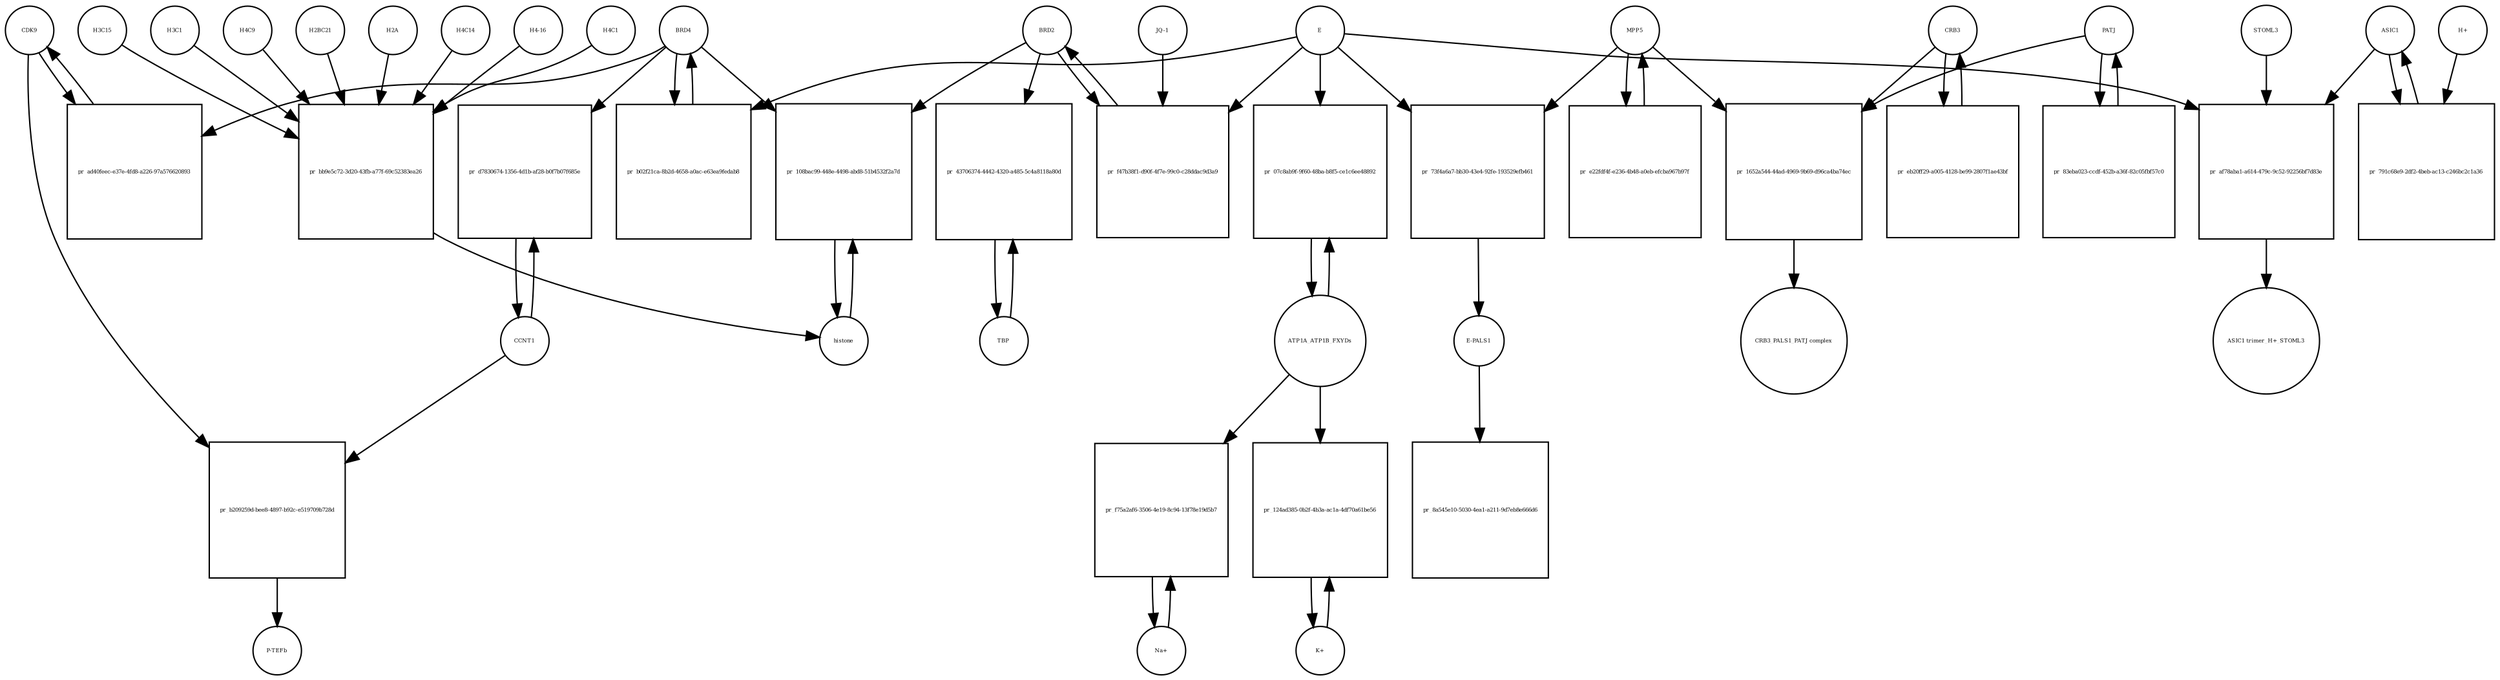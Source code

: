 strict digraph  {
CDK9 [annotation="", bipartite=0, cls=macromolecule, fontsize=4, label=CDK9, shape=circle];
"pr_ad40feec-e37e-4fd8-a226-97a576620893" [annotation="", bipartite=1, cls=process, fontsize=4, label="pr_ad40feec-e37e-4fd8-a226-97a576620893", shape=square];
BRD4 [annotation="", bipartite=0, cls=macromolecule, fontsize=4, label=BRD4, shape=circle];
CCNT1 [annotation="", bipartite=0, cls=macromolecule, fontsize=4, label=CCNT1, shape=circle];
"pr_d7830674-1356-4d1b-af28-b0f7b07f685e" [annotation="", bipartite=1, cls=process, fontsize=4, label="pr_d7830674-1356-4d1b-af28-b0f7b07f685e", shape=square];
histone [annotation="", bipartite=0, cls=complex, fontsize=4, label=histone, shape=circle];
"pr_108bac99-448e-4498-abd8-51b4532f2a7d" [annotation="", bipartite=1, cls=process, fontsize=4, label="pr_108bac99-448e-4498-abd8-51b4532f2a7d", shape=square];
BRD2 [annotation="", bipartite=0, cls=macromolecule, fontsize=4, label=BRD2, shape=circle];
"pr_b02f21ca-8b2d-4658-a0ac-e63ea9fedab8" [annotation="", bipartite=1, cls=process, fontsize=4, label="pr_b02f21ca-8b2d-4658-a0ac-e63ea9fedab8", shape=square];
E [annotation=urn_miriam_ncbiprotein_BCD58755, bipartite=0, cls=macromolecule, fontsize=4, label=E, shape=circle];
H4C14 [annotation="", bipartite=0, cls=macromolecule, fontsize=4, label=H4C14, shape=circle];
"pr_bb9e5c72-3d20-43fb-a77f-69c52383ea26" [annotation="", bipartite=1, cls=process, fontsize=4, label="pr_bb9e5c72-3d20-43fb-a77f-69c52383ea26", shape=square];
"H4-16" [annotation="", bipartite=0, cls=macromolecule, fontsize=4, label="H4-16", shape=circle];
H4C1 [annotation="", bipartite=0, cls=macromolecule, fontsize=4, label=H4C1, shape=circle];
H3C15 [annotation="", bipartite=0, cls=macromolecule, fontsize=4, label=H3C15, shape=circle];
H3C1 [annotation="", bipartite=0, cls=macromolecule, fontsize=4, label=H3C1, shape=circle];
H4C9 [annotation="", bipartite=0, cls=macromolecule, fontsize=4, label=H4C9, shape=circle];
H2BC21 [annotation="", bipartite=0, cls=macromolecule, fontsize=4, label=H2BC21, shape=circle];
H2A [annotation=urn_miriam_interpro_IPR002119, bipartite=0, cls=macromolecule, fontsize=4, label=H2A, shape=circle];
"pr_f47b38f1-d90f-4f7e-99c0-c28ddac9d3a9" [annotation="", bipartite=1, cls=process, fontsize=4, label="pr_f47b38f1-d90f-4f7e-99c0-c28ddac9d3a9", shape=square];
"JQ-1" [annotation="urn_miriam_pubchem.compound_46907787", bipartite=0, cls="simple chemical", fontsize=4, label="JQ-1", shape=circle];
TBP [annotation="", bipartite=0, cls=macromolecule, fontsize=4, label=TBP, shape=circle];
"pr_43706374-4442-4320-a485-5c4a8118a80d" [annotation="", bipartite=1, cls=process, fontsize=4, label="pr_43706374-4442-4320-a485-5c4a8118a80d", shape=square];
"pr_73f4a6a7-bb30-43e4-92fe-193529efb461" [annotation="", bipartite=1, cls=process, fontsize=4, label="pr_73f4a6a7-bb30-43e4-92fe-193529efb461", shape=square];
MPP5 [annotation="", bipartite=0, cls=macromolecule, fontsize=4, label=MPP5, shape=circle];
"E-PALS1" [annotation="", bipartite=0, cls=complex, fontsize=4, label="E-PALS1", shape=circle];
"pr_8a545e10-5030-4ea1-a211-9d7eb8e666d6" [annotation="", bipartite=1, cls=process, fontsize=4, label="pr_8a545e10-5030-4ea1-a211-9d7eb8e666d6", shape=square];
"pr_e22fdf4f-e236-4b48-a0eb-efcba967b97f" [annotation="", bipartite=1, cls=process, fontsize=4, label="pr_e22fdf4f-e236-4b48-a0eb-efcba967b97f", shape=square];
CRB3 [annotation="", bipartite=0, cls=macromolecule, fontsize=4, label=CRB3, shape=circle];
"pr_eb20ff29-a005-4128-be99-2807f1ae43bf" [annotation="", bipartite=1, cls=process, fontsize=4, label="pr_eb20ff29-a005-4128-be99-2807f1ae43bf", shape=square];
PATJ [annotation="", bipartite=0, cls=macromolecule, fontsize=4, label=PATJ, shape=circle];
"pr_83eba023-ccdf-452b-a36f-82c05fbf57c0" [annotation="", bipartite=1, cls=process, fontsize=4, label="pr_83eba023-ccdf-452b-a36f-82c05fbf57c0", shape=square];
ATP1A_ATP1B_FXYDs [annotation="", bipartite=0, cls=complex, fontsize=4, label=ATP1A_ATP1B_FXYDs, shape=circle];
"pr_07c8ab9f-9f60-48ba-b8f5-ce1c6ee48892" [annotation="", bipartite=1, cls=process, fontsize=4, label="pr_07c8ab9f-9f60-48ba-b8f5-ce1c6ee48892", shape=square];
ASIC1 [annotation="", bipartite=0, cls="macromolecule multimer", fontsize=4, label=ASIC1, shape=circle];
"pr_791c68e9-2df2-4beb-ac13-c246bc2c1a36" [annotation="", bipartite=1, cls=process, fontsize=4, label="pr_791c68e9-2df2-4beb-ac13-c246bc2c1a36", shape=square];
"H+" [annotation="", bipartite=0, cls="simple chemical", fontsize=4, label="H+", shape=circle];
"pr_af78aba1-a614-479c-9c52-92256bf7d83e" [annotation="", bipartite=1, cls=process, fontsize=4, label="pr_af78aba1-a614-479c-9c52-92256bf7d83e", shape=square];
STOML3 [annotation="", bipartite=0, cls=macromolecule, fontsize=4, label=STOML3, shape=circle];
"ASIC1 trimer_H+_STOML3" [annotation="", bipartite=0, cls=complex, fontsize=4, label="ASIC1 trimer_H+_STOML3", shape=circle];
"K+" [annotation="", bipartite=0, cls="simple chemical", fontsize=4, label="K+", shape=circle];
"pr_124ad385-0b2f-4b3a-ac1a-4df70a61be56" [annotation="", bipartite=1, cls=process, fontsize=4, label="pr_124ad385-0b2f-4b3a-ac1a-4df70a61be56", shape=square];
"Na+" [annotation="", bipartite=0, cls="simple chemical", fontsize=4, label="Na+", shape=circle];
"pr_f75a2af6-3506-4e19-8c94-13f78e19d5b7" [annotation="", bipartite=1, cls=process, fontsize=4, label="pr_f75a2af6-3506-4e19-8c94-13f78e19d5b7", shape=square];
"pr_b209259d-bee8-4897-b92c-e519709b728d" [annotation="", bipartite=1, cls=process, fontsize=4, label="pr_b209259d-bee8-4897-b92c-e519709b728d", shape=square];
"P-TEFb" [annotation="", bipartite=0, cls=complex, fontsize=4, label="P-TEFb", shape=circle];
"pr_1652a544-44ad-4969-9b69-d96ca4ba74ec" [annotation="", bipartite=1, cls=process, fontsize=4, label="pr_1652a544-44ad-4969-9b69-d96ca4ba74ec", shape=square];
"CRB3_PALS1_PATJ complex" [annotation="", bipartite=0, cls=complex, fontsize=4, label="CRB3_PALS1_PATJ complex", shape=circle];
CDK9 -> "pr_ad40feec-e37e-4fd8-a226-97a576620893"  [annotation="", interaction_type=consumption];
CDK9 -> "pr_b209259d-bee8-4897-b92c-e519709b728d"  [annotation="", interaction_type=consumption];
"pr_ad40feec-e37e-4fd8-a226-97a576620893" -> CDK9  [annotation="", interaction_type=production];
BRD4 -> "pr_ad40feec-e37e-4fd8-a226-97a576620893"  [annotation="urn_miriam_doi_10.18632%2Foncotarget.18583|urn_miriam_doi_10.1016%2Fj.molcel.2005.06.027", interaction_type=catalysis];
BRD4 -> "pr_d7830674-1356-4d1b-af28-b0f7b07f685e"  [annotation="urn_miriam_doi_10.1016%2Fj.molcel.2005.06.027", interaction_type=catalysis];
BRD4 -> "pr_108bac99-448e-4498-abd8-51b4532f2a7d"  [annotation="urn_miriam_doi_10.1038%2Fnsmb.3228.|urn_miriam_doi_10.1016%2Fj.molcel.2008.01.018", interaction_type=catalysis];
BRD4 -> "pr_b02f21ca-8b2d-4658-a0ac-e63ea9fedab8"  [annotation="", interaction_type=consumption];
CCNT1 -> "pr_d7830674-1356-4d1b-af28-b0f7b07f685e"  [annotation="", interaction_type=consumption];
CCNT1 -> "pr_b209259d-bee8-4897-b92c-e519709b728d"  [annotation="", interaction_type=consumption];
"pr_d7830674-1356-4d1b-af28-b0f7b07f685e" -> CCNT1  [annotation="", interaction_type=production];
histone -> "pr_108bac99-448e-4498-abd8-51b4532f2a7d"  [annotation="", interaction_type=consumption];
"pr_108bac99-448e-4498-abd8-51b4532f2a7d" -> histone  [annotation="", interaction_type=production];
BRD2 -> "pr_108bac99-448e-4498-abd8-51b4532f2a7d"  [annotation="urn_miriam_doi_10.1038%2Fnsmb.3228.|urn_miriam_doi_10.1016%2Fj.molcel.2008.01.018", interaction_type=catalysis];
BRD2 -> "pr_f47b38f1-d90f-4f7e-99c0-c28ddac9d3a9"  [annotation="", interaction_type=consumption];
BRD2 -> "pr_43706374-4442-4320-a485-5c4a8118a80d"  [annotation="urn_miriam_doi_10.1007%2Fs11010-006-9223-6", interaction_type=catalysis];
"pr_b02f21ca-8b2d-4658-a0ac-e63ea9fedab8" -> BRD4  [annotation="", interaction_type=production];
E -> "pr_b02f21ca-8b2d-4658-a0ac-e63ea9fedab8"  [annotation="urn_miriam_doi_10.1038%2Fs41586-020-2286-9", interaction_type=inhibition];
E -> "pr_f47b38f1-d90f-4f7e-99c0-c28ddac9d3a9"  [annotation="urn_miriam_doi_10.1038%2Fs41586-020-2286-9|urn_miriam_doi_10.1080%2F15592294.2018.1469891", interaction_type=inhibition];
E -> "pr_73f4a6a7-bb30-43e4-92fe-193529efb461"  [annotation="", interaction_type=consumption];
E -> "pr_07c8ab9f-9f60-48ba-b8f5-ce1c6ee48892"  [annotation=urn_miriam_pubmed_21524776, interaction_type=inhibition];
E -> "pr_af78aba1-a614-479c-9c52-92256bf7d83e"  [annotation=urn_miriam_pubmed_21524776, interaction_type=inhibition];
H4C14 -> "pr_bb9e5c72-3d20-43fb-a77f-69c52383ea26"  [annotation="", interaction_type=consumption];
"pr_bb9e5c72-3d20-43fb-a77f-69c52383ea26" -> histone  [annotation="", interaction_type=production];
"H4-16" -> "pr_bb9e5c72-3d20-43fb-a77f-69c52383ea26"  [annotation="", interaction_type=consumption];
H4C1 -> "pr_bb9e5c72-3d20-43fb-a77f-69c52383ea26"  [annotation="", interaction_type=consumption];
H3C15 -> "pr_bb9e5c72-3d20-43fb-a77f-69c52383ea26"  [annotation="", interaction_type=consumption];
H3C1 -> "pr_bb9e5c72-3d20-43fb-a77f-69c52383ea26"  [annotation="", interaction_type=consumption];
H4C9 -> "pr_bb9e5c72-3d20-43fb-a77f-69c52383ea26"  [annotation="", interaction_type=consumption];
H2BC21 -> "pr_bb9e5c72-3d20-43fb-a77f-69c52383ea26"  [annotation="", interaction_type=consumption];
H2A -> "pr_bb9e5c72-3d20-43fb-a77f-69c52383ea26"  [annotation="", interaction_type=consumption];
"pr_f47b38f1-d90f-4f7e-99c0-c28ddac9d3a9" -> BRD2  [annotation="", interaction_type=production];
"JQ-1" -> "pr_f47b38f1-d90f-4f7e-99c0-c28ddac9d3a9"  [annotation="urn_miriam_doi_10.1038%2Fs41586-020-2286-9|urn_miriam_doi_10.1080%2F15592294.2018.1469891", interaction_type=inhibition];
TBP -> "pr_43706374-4442-4320-a485-5c4a8118a80d"  [annotation="", interaction_type=consumption];
"pr_43706374-4442-4320-a485-5c4a8118a80d" -> TBP  [annotation="", interaction_type=production];
"pr_73f4a6a7-bb30-43e4-92fe-193529efb461" -> "E-PALS1"  [annotation="", interaction_type=production];
MPP5 -> "pr_73f4a6a7-bb30-43e4-92fe-193529efb461"  [annotation="", interaction_type=consumption];
MPP5 -> "pr_e22fdf4f-e236-4b48-a0eb-efcba967b97f"  [annotation="", interaction_type=consumption];
MPP5 -> "pr_1652a544-44ad-4969-9b69-d96ca4ba74ec"  [annotation="", interaction_type=consumption];
"E-PALS1" -> "pr_8a545e10-5030-4ea1-a211-9d7eb8e666d6"  [annotation="", interaction_type=consumption];
"pr_e22fdf4f-e236-4b48-a0eb-efcba967b97f" -> MPP5  [annotation="", interaction_type=production];
CRB3 -> "pr_eb20ff29-a005-4128-be99-2807f1ae43bf"  [annotation="", interaction_type=consumption];
CRB3 -> "pr_1652a544-44ad-4969-9b69-d96ca4ba74ec"  [annotation="", interaction_type=consumption];
"pr_eb20ff29-a005-4128-be99-2807f1ae43bf" -> CRB3  [annotation="", interaction_type=production];
PATJ -> "pr_83eba023-ccdf-452b-a36f-82c05fbf57c0"  [annotation="", interaction_type=consumption];
PATJ -> "pr_1652a544-44ad-4969-9b69-d96ca4ba74ec"  [annotation="", interaction_type=consumption];
"pr_83eba023-ccdf-452b-a36f-82c05fbf57c0" -> PATJ  [annotation="", interaction_type=production];
ATP1A_ATP1B_FXYDs -> "pr_07c8ab9f-9f60-48ba-b8f5-ce1c6ee48892"  [annotation="", interaction_type=consumption];
ATP1A_ATP1B_FXYDs -> "pr_124ad385-0b2f-4b3a-ac1a-4df70a61be56"  [annotation=urn_miriam_pubmed_21524776, interaction_type="necessary stimulation"];
ATP1A_ATP1B_FXYDs -> "pr_f75a2af6-3506-4e19-8c94-13f78e19d5b7"  [annotation=urn_miriam_pubmed_21524776, interaction_type="necessary stimulation"];
"pr_07c8ab9f-9f60-48ba-b8f5-ce1c6ee48892" -> ATP1A_ATP1B_FXYDs  [annotation="", interaction_type=production];
ASIC1 -> "pr_791c68e9-2df2-4beb-ac13-c246bc2c1a36"  [annotation="", interaction_type=consumption];
ASIC1 -> "pr_af78aba1-a614-479c-9c52-92256bf7d83e"  [annotation="", interaction_type=consumption];
"pr_791c68e9-2df2-4beb-ac13-c246bc2c1a36" -> ASIC1  [annotation="", interaction_type=production];
"H+" -> "pr_791c68e9-2df2-4beb-ac13-c246bc2c1a36"  [annotation="", interaction_type=consumption];
"pr_af78aba1-a614-479c-9c52-92256bf7d83e" -> "ASIC1 trimer_H+_STOML3"  [annotation="", interaction_type=production];
STOML3 -> "pr_af78aba1-a614-479c-9c52-92256bf7d83e"  [annotation="", interaction_type=consumption];
"K+" -> "pr_124ad385-0b2f-4b3a-ac1a-4df70a61be56"  [annotation="", interaction_type=consumption];
"pr_124ad385-0b2f-4b3a-ac1a-4df70a61be56" -> "K+"  [annotation="", interaction_type=production];
"Na+" -> "pr_f75a2af6-3506-4e19-8c94-13f78e19d5b7"  [annotation="", interaction_type=consumption];
"pr_f75a2af6-3506-4e19-8c94-13f78e19d5b7" -> "Na+"  [annotation="", interaction_type=production];
"pr_b209259d-bee8-4897-b92c-e519709b728d" -> "P-TEFb"  [annotation="", interaction_type=production];
"pr_1652a544-44ad-4969-9b69-d96ca4ba74ec" -> "CRB3_PALS1_PATJ complex"  [annotation="", interaction_type=production];
}
